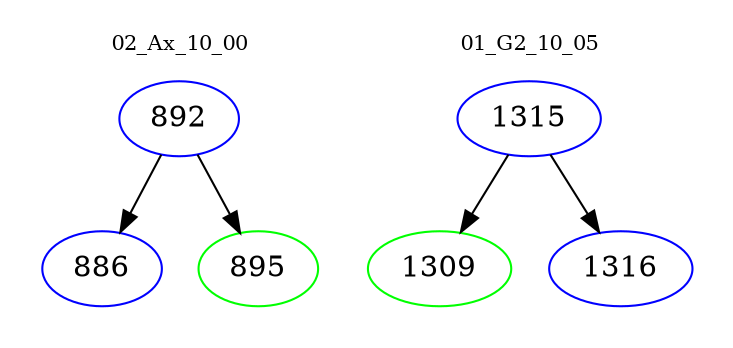 digraph{
subgraph cluster_0 {
color = white
label = "02_Ax_10_00";
fontsize=10;
T0_892 [label="892", color="blue"]
T0_892 -> T0_886 [color="black"]
T0_886 [label="886", color="blue"]
T0_892 -> T0_895 [color="black"]
T0_895 [label="895", color="green"]
}
subgraph cluster_1 {
color = white
label = "01_G2_10_05";
fontsize=10;
T1_1315 [label="1315", color="blue"]
T1_1315 -> T1_1309 [color="black"]
T1_1309 [label="1309", color="green"]
T1_1315 -> T1_1316 [color="black"]
T1_1316 [label="1316", color="blue"]
}
}
